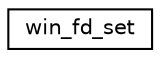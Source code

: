 digraph G
{
  edge [fontname="Helvetica",fontsize="10",labelfontname="Helvetica",labelfontsize="10"];
  node [fontname="Helvetica",fontsize="10",shape=record];
  rankdir="LR";
  Node1 [label="win_fd_set",height=0.2,width=0.4,color="black", fillcolor="white", style="filled",URL="$structwin__fd__set.html"];
}
